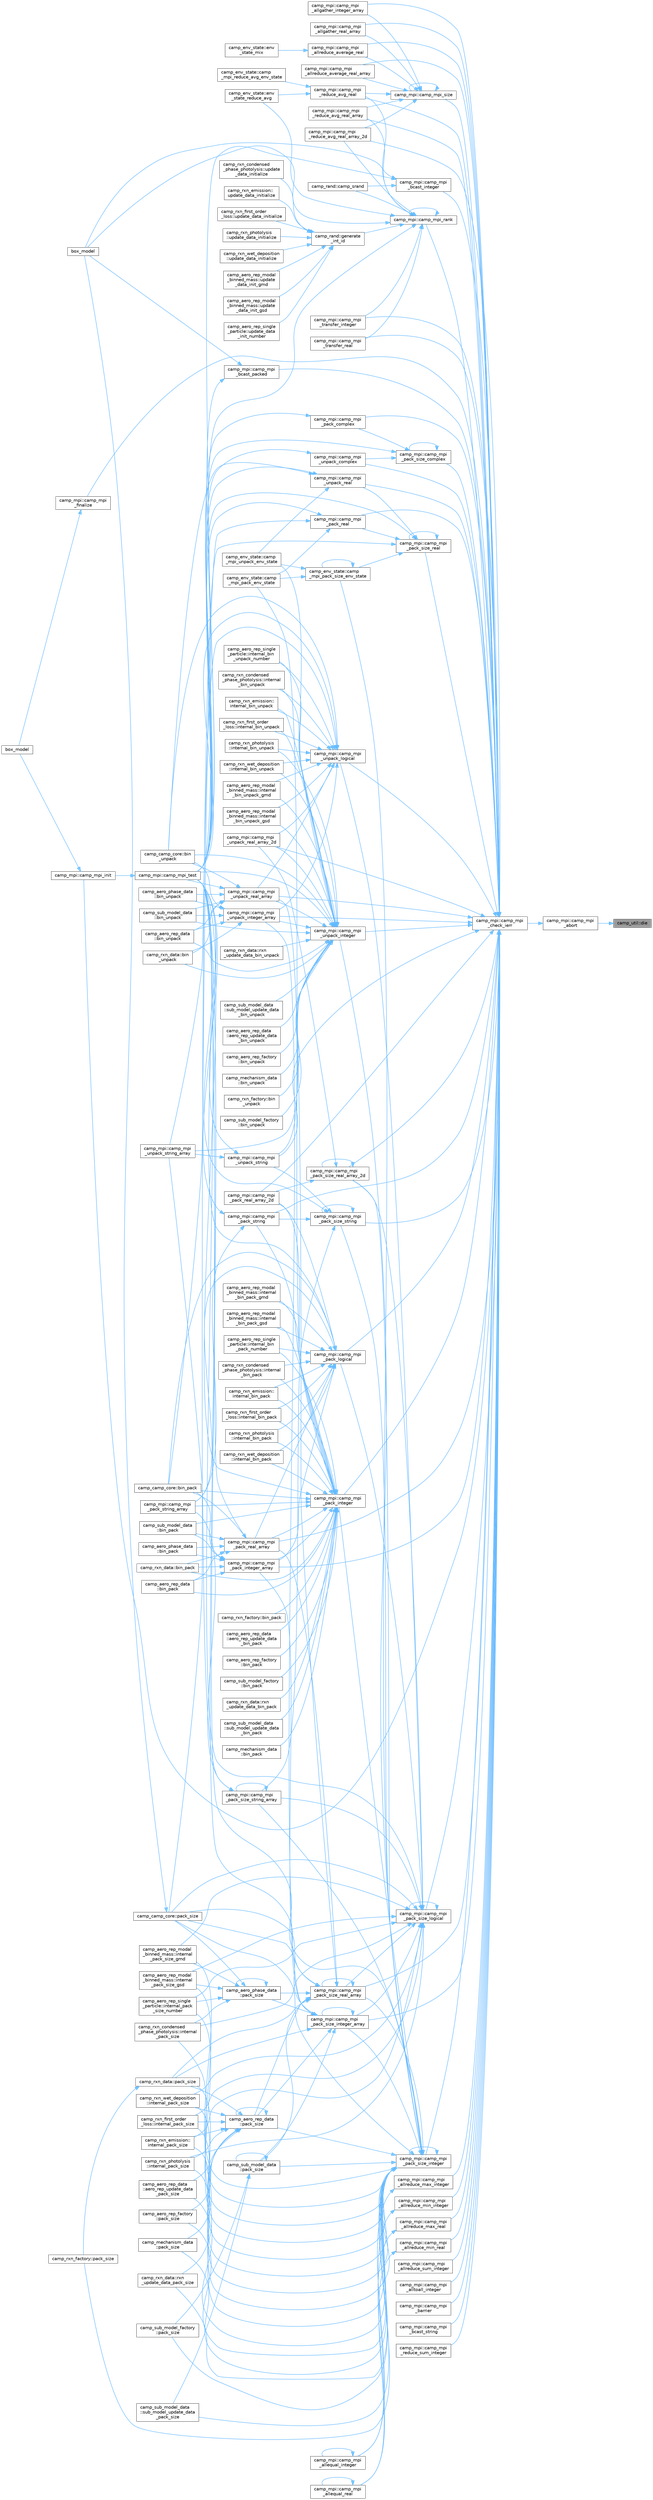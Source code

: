 digraph "camp_util::die"
{
 // LATEX_PDF_SIZE
  bgcolor="transparent";
  edge [fontname=Helvetica,fontsize=10,labelfontname=Helvetica,labelfontsize=10];
  node [fontname=Helvetica,fontsize=10,shape=box,height=0.2,width=0.4];
  rankdir="RL";
  Node1 [label="camp_util::die",height=0.2,width=0.4,color="gray40", fillcolor="grey60", style="filled", fontcolor="black",tooltip="Error immediately."];
  Node1 -> Node2 [dir="back",color="steelblue1",style="solid"];
  Node2 [label="camp_mpi::camp_mpi\l_abort",height=0.2,width=0.4,color="grey40", fillcolor="white", style="filled",URL="$namespacecamp__mpi.html#a7c0deeecbf4c64fe7fcade1797e1aab8",tooltip="Abort the program."];
  Node2 -> Node3 [dir="back",color="steelblue1",style="solid"];
  Node3 [label="camp_mpi::camp_mpi\l_check_ierr",height=0.2,width=0.4,color="grey40", fillcolor="white", style="filled",URL="$namespacecamp__mpi.html#adb95beaf933131229f017a03af8352ad",tooltip="Dies if ierr is not ok."];
  Node3 -> Node4 [dir="back",color="steelblue1",style="solid"];
  Node4 [label="camp_mpi::camp_mpi\l_allgather_integer_array",height=0.2,width=0.4,color="grey40", fillcolor="white", style="filled",URL="$namespacecamp__mpi.html#a6095279d2c51301de4488595f4c6e75c",tooltip="Does an allgather of integer arrays (must be the same size on all processes)."];
  Node3 -> Node5 [dir="back",color="steelblue1",style="solid"];
  Node5 [label="camp_mpi::camp_mpi\l_allgather_real_array",height=0.2,width=0.4,color="grey40", fillcolor="white", style="filled",URL="$namespacecamp__mpi.html#aeae6a117fdd28992d6a8aa8c73adf618",tooltip="Does an allgather of real arrays (must be the same size on all processes)."];
  Node3 -> Node6 [dir="back",color="steelblue1",style="solid"];
  Node6 [label="camp_mpi::camp_mpi\l_allreduce_average_real",height=0.2,width=0.4,color="grey40", fillcolor="white", style="filled",URL="$namespacecamp__mpi.html#ac17a70c1409131f3634aaed71894ea68",tooltip="Computes the average of val across all processes, storing the result in val_avg on all processes."];
  Node6 -> Node7 [dir="back",color="steelblue1",style="solid"];
  Node7 [label="camp_env_state::env\l_state_mix",height=0.2,width=0.4,color="grey40", fillcolor="white", style="filled",URL="$namespacecamp__env__state.html#acd71d6143a8e08e77473bf24f1752af6",tooltip="Average val over all processes."];
  Node3 -> Node8 [dir="back",color="steelblue1",style="solid"];
  Node8 [label="camp_mpi::camp_mpi\l_allreduce_average_real_array",height=0.2,width=0.4,color="grey40", fillcolor="white", style="filled",URL="$namespacecamp__mpi.html#ab2993869e65db724f98a587c4e5c0c12",tooltip="Computes the average of val across all processes, storing the result in val_avg on all processes."];
  Node3 -> Node9 [dir="back",color="steelblue1",style="solid"];
  Node9 [label="camp_mpi::camp_mpi\l_allreduce_max_integer",height=0.2,width=0.4,color="grey40", fillcolor="white", style="filled",URL="$namespacecamp__mpi.html#ab37aad21478f091075eec8c9dfd0ae8b",tooltip="Computes the maximum of val across all processes, storing the result in val_max on all processes."];
  Node9 -> Node10 [dir="back",color="steelblue1",style="solid"];
  Node10 [label="camp_mpi::camp_mpi\l_allequal_integer",height=0.2,width=0.4,color="grey40", fillcolor="white", style="filled",URL="$namespacecamp__mpi.html#a674d1494035941591fecccc3210bb5e3",tooltip="Returns whether all processors have the same value."];
  Node10 -> Node10 [dir="back",color="steelblue1",style="solid"];
  Node3 -> Node11 [dir="back",color="steelblue1",style="solid"];
  Node11 [label="camp_mpi::camp_mpi\l_allreduce_max_real",height=0.2,width=0.4,color="grey40", fillcolor="white", style="filled",URL="$namespacecamp__mpi.html#a93e9a58cb81562d5ef35c94c04432438",tooltip="Computes the maximum of val across all processes, storing the result in val_max on all processes."];
  Node11 -> Node12 [dir="back",color="steelblue1",style="solid"];
  Node12 [label="camp_mpi::camp_mpi\l_allequal_real",height=0.2,width=0.4,color="grey40", fillcolor="white", style="filled",URL="$namespacecamp__mpi.html#aeb7df553b3ec4fefd77e840696225869",tooltip="Returns whether all processors have the same value."];
  Node12 -> Node12 [dir="back",color="steelblue1",style="solid"];
  Node3 -> Node13 [dir="back",color="steelblue1",style="solid"];
  Node13 [label="camp_mpi::camp_mpi\l_allreduce_min_integer",height=0.2,width=0.4,color="grey40", fillcolor="white", style="filled",URL="$namespacecamp__mpi.html#a15b9ff05c0c07284139bcdb991416d1e",tooltip="Computes the minimum of val across all processes, storing the result in val_min on all processes."];
  Node13 -> Node10 [dir="back",color="steelblue1",style="solid"];
  Node3 -> Node14 [dir="back",color="steelblue1",style="solid"];
  Node14 [label="camp_mpi::camp_mpi\l_allreduce_min_real",height=0.2,width=0.4,color="grey40", fillcolor="white", style="filled",URL="$namespacecamp__mpi.html#ad8a12dc8d547d496fc0ba69d9f17397c",tooltip="Computes the minimum of val across all processes, storing the result in val_min on all processes."];
  Node14 -> Node12 [dir="back",color="steelblue1",style="solid"];
  Node3 -> Node15 [dir="back",color="steelblue1",style="solid"];
  Node15 [label="camp_mpi::camp_mpi\l_allreduce_sum_integer",height=0.2,width=0.4,color="grey40", fillcolor="white", style="filled",URL="$namespacecamp__mpi.html#aed224819ec8cf04942cb2c3c882bd74f",tooltip="Computes the sum of val across all processes, storing the result in val_sum on all processes."];
  Node3 -> Node16 [dir="back",color="steelblue1",style="solid"];
  Node16 [label="camp_mpi::camp_mpi\l_alltoall_integer",height=0.2,width=0.4,color="grey40", fillcolor="white", style="filled",URL="$namespacecamp__mpi.html#acb6ff38163ae710802cc75662571fdf9",tooltip="Does an all-to-all transfer of integers."];
  Node3 -> Node17 [dir="back",color="steelblue1",style="solid"];
  Node17 [label="camp_mpi::camp_mpi\l_barrier",height=0.2,width=0.4,color="grey40", fillcolor="white", style="filled",URL="$namespacecamp__mpi.html#ab730669b3a011e43ca0710934efee420",tooltip="Synchronize all processes."];
  Node3 -> Node18 [dir="back",color="steelblue1",style="solid"];
  Node18 [label="camp_mpi::camp_mpi\l_bcast_integer",height=0.2,width=0.4,color="grey40", fillcolor="white", style="filled",URL="$namespacecamp__mpi.html#a7b8bd92bfd70d41355c71943d41a528c",tooltip="Broadcast the given value from process 0 to all other processes."];
  Node18 -> Node19 [dir="back",color="steelblue1",style="solid"];
  Node19 [label="box_model",height=0.2,width=0.4,color="grey40", fillcolor="white", style="filled",URL="$part__4__code_2box__model_8_f90.html#a3f8c0234515cc17b2f3e366868b8646b",tooltip=" "];
  Node18 -> Node20 [dir="back",color="steelblue1",style="solid"];
  Node20 [label="camp_mpi::camp_mpi_test",height=0.2,width=0.4,color="grey40", fillcolor="white", style="filled",URL="$namespacecamp__mpi.html#a3a40947a78223499aaa9b9a2c5e32c89",tooltip="Perform basic sanity checks on send/receive."];
  Node20 -> Node21 [dir="back",color="steelblue1",style="solid"];
  Node21 [label="camp_mpi::camp_mpi_init",height=0.2,width=0.4,color="grey40", fillcolor="white", style="filled",URL="$namespacecamp__mpi.html#a013fae7f812d8d9bd22dc73db714e115",tooltip="Initialize MPI."];
  Node21 -> Node22 [dir="back",color="steelblue1",style="solid"];
  Node22 [label="box_model",height=0.2,width=0.4,color="grey40", fillcolor="white", style="filled",URL="$part__3__code_2box__model_8_f90.html#a3f8c0234515cc17b2f3e366868b8646b",tooltip=" "];
  Node18 -> Node23 [dir="back",color="steelblue1",style="solid"];
  Node23 [label="camp_rand::camp_srand",height=0.2,width=0.4,color="grey40", fillcolor="white", style="filled",URL="$namespacecamp__rand.html#a90d79e868de55c0438ab39ab7c4dcf76",tooltip="Initializes the random number generator to the state defined by the given seed plus offset...."];
  Node3 -> Node24 [dir="back",color="steelblue1",style="solid"];
  Node24 [label="camp_mpi::camp_mpi\l_bcast_packed",height=0.2,width=0.4,color="grey40", fillcolor="white", style="filled",URL="$namespacecamp__mpi.html#a2b70614f7b7ae69f1ea2dc0256e5cc61",tooltip="Broadcast the given value from process 0 to all other processes."];
  Node24 -> Node19 [dir="back",color="steelblue1",style="solid"];
  Node24 -> Node20 [dir="back",color="steelblue1",style="solid"];
  Node3 -> Node25 [dir="back",color="steelblue1",style="solid"];
  Node25 [label="camp_mpi::camp_mpi\l_bcast_string",height=0.2,width=0.4,color="grey40", fillcolor="white", style="filled",URL="$namespacecamp__mpi.html#a60e1ec60f81b1fe9afbe0705113cde8b",tooltip="Broadcast the given value from process 0 to all other processes."];
  Node3 -> Node26 [dir="back",color="steelblue1",style="solid"];
  Node26 [label="camp_mpi::camp_mpi\l_finalize",height=0.2,width=0.4,color="grey40", fillcolor="white", style="filled",URL="$namespacecamp__mpi.html#a6dab941cdb9b6b5681872411eeee2d1b",tooltip="Shut down MPI."];
  Node26 -> Node22 [dir="back",color="steelblue1",style="solid"];
  Node3 -> Node21 [dir="back",color="steelblue1",style="solid"];
  Node3 -> Node27 [dir="back",color="steelblue1",style="solid"];
  Node27 [label="camp_mpi::camp_mpi\l_pack_complex",height=0.2,width=0.4,color="grey40", fillcolor="white", style="filled",URL="$namespacecamp__mpi.html#a52b92fd5900d99661a7c535860ba1048",tooltip="Packs the given value into the buffer, advancing position."];
  Node27 -> Node20 [dir="back",color="steelblue1",style="solid"];
  Node3 -> Node28 [dir="back",color="steelblue1",style="solid"];
  Node28 [label="camp_mpi::camp_mpi\l_pack_integer",height=0.2,width=0.4,color="grey40", fillcolor="white", style="filled",URL="$namespacecamp__mpi.html#ab8a9c9d3285d44ca8d229efc25a436e0",tooltip="Packs the given value into the buffer, advancing position."];
  Node28 -> Node29 [dir="back",color="steelblue1",style="solid"];
  Node29 [label="camp_aero_rep_data\l::aero_rep_update_data\l_bin_pack",height=0.2,width=0.4,color="grey40", fillcolor="white", style="filled",URL="$namespacecamp__aero__rep__data.html#a3a2ff7f20f3d47f255989d9dcb014750",tooltip="Pack the given value to the buffer, advancing position."];
  Node28 -> Node30 [dir="back",color="steelblue1",style="solid"];
  Node30 [label="camp_aero_rep_factory\l::bin_pack",height=0.2,width=0.4,color="grey40", fillcolor="white", style="filled",URL="$namespacecamp__aero__rep__factory.html#ac86219905f216bd3e27e13f9146346a9",tooltip="Pack the given value to the buffer, advancing position."];
  Node28 -> Node31 [dir="back",color="steelblue1",style="solid"];
  Node31 [label="camp_aero_rep_data\l::bin_pack",height=0.2,width=0.4,color="grey40", fillcolor="white", style="filled",URL="$namespacecamp__aero__rep__data.html#aa471287791c2cad0240436fe9235112b",tooltip="Pack the given value to the buffer, advancing position."];
  Node28 -> Node32 [dir="back",color="steelblue1",style="solid"];
  Node32 [label="camp_camp_core::bin_pack",height=0.2,width=0.4,color="grey40", fillcolor="white", style="filled",URL="$namespacecamp__camp__core.html#ae216d8a1432331a0ca2b22fa764e5f8e",tooltip="Pack the given value to the buffer, advancing position."];
  Node28 -> Node33 [dir="back",color="steelblue1",style="solid"];
  Node33 [label="camp_mechanism_data\l::bin_pack",height=0.2,width=0.4,color="grey40", fillcolor="white", style="filled",URL="$namespacecamp__mechanism__data.html#ab7c50086535f67dcf89f70b2134161c2",tooltip="Pack the given value to the buffer, advancing position."];
  Node28 -> Node34 [dir="back",color="steelblue1",style="solid"];
  Node34 [label="camp_rxn_data::bin_pack",height=0.2,width=0.4,color="grey40", fillcolor="white", style="filled",URL="$namespacecamp__rxn__data.html#a4fa66622a18e48d16cad5afaadae03d8",tooltip="Pack the given value to the buffer, advancing position."];
  Node28 -> Node35 [dir="back",color="steelblue1",style="solid"];
  Node35 [label="camp_sub_model_data\l::bin_pack",height=0.2,width=0.4,color="grey40", fillcolor="white", style="filled",URL="$namespacecamp__sub__model__data.html#ad3ae5763737bf7ebe30d20a9afd982ca",tooltip="Pack the given value to the buffer, advancing position."];
  Node28 -> Node36 [dir="back",color="steelblue1",style="solid"];
  Node36 [label="camp_rxn_factory::bin_pack",height=0.2,width=0.4,color="grey40", fillcolor="white", style="filled",URL="$namespacecamp__rxn__factory.html#af36f0101aafa792b21df852065e91c78",tooltip="Pack the given value to the buffer, advancing position."];
  Node28 -> Node37 [dir="back",color="steelblue1",style="solid"];
  Node37 [label="camp_sub_model_factory\l::bin_pack",height=0.2,width=0.4,color="grey40", fillcolor="white", style="filled",URL="$namespacecamp__sub__model__factory.html#ab25c5f5d7e73e6c52a328a762685366c",tooltip="Pack the given value to the buffer, advancing position."];
  Node28 -> Node38 [dir="back",color="steelblue1",style="solid"];
  Node38 [label="camp_env_state::camp\l_mpi_pack_env_state",height=0.2,width=0.4,color="grey40", fillcolor="white", style="filled",URL="$namespacecamp__env__state.html#a151aed99a15531066bb5ef8b25d4b94e",tooltip="Packs the given value into the buffer, advancing position."];
  Node28 -> Node39 [dir="back",color="steelblue1",style="solid"];
  Node39 [label="camp_mpi::camp_mpi\l_pack_integer_array",height=0.2,width=0.4,color="grey40", fillcolor="white", style="filled",URL="$namespacecamp__mpi.html#a03468f17d2c13d6389a29b0223a4d7e6",tooltip="Packs the given value into the buffer, advancing position."];
  Node39 -> Node40 [dir="back",color="steelblue1",style="solid"];
  Node40 [label="camp_aero_phase_data\l::bin_pack",height=0.2,width=0.4,color="grey40", fillcolor="white", style="filled",URL="$namespacecamp__aero__phase__data.html#a78ab23075574ec07c5cd74364fd598fa",tooltip="Pack the given value to the buffer, advancing position."];
  Node39 -> Node31 [dir="back",color="steelblue1",style="solid"];
  Node39 -> Node32 [dir="back",color="steelblue1",style="solid"];
  Node39 -> Node34 [dir="back",color="steelblue1",style="solid"];
  Node39 -> Node35 [dir="back",color="steelblue1",style="solid"];
  Node28 -> Node41 [dir="back",color="steelblue1",style="solid"];
  Node41 [label="camp_mpi::camp_mpi\l_pack_real_array",height=0.2,width=0.4,color="grey40", fillcolor="white", style="filled",URL="$namespacecamp__mpi.html#a1dae044c008ae5c6b304ee24b4e059fe",tooltip="Packs the given value into the buffer, advancing position."];
  Node41 -> Node40 [dir="back",color="steelblue1",style="solid"];
  Node41 -> Node31 [dir="back",color="steelblue1",style="solid"];
  Node41 -> Node32 [dir="back",color="steelblue1",style="solid"];
  Node41 -> Node34 [dir="back",color="steelblue1",style="solid"];
  Node41 -> Node35 [dir="back",color="steelblue1",style="solid"];
  Node41 -> Node20 [dir="back",color="steelblue1",style="solid"];
  Node28 -> Node42 [dir="back",color="steelblue1",style="solid"];
  Node42 [label="camp_mpi::camp_mpi\l_pack_real_array_2d",height=0.2,width=0.4,color="grey40", fillcolor="white", style="filled",URL="$namespacecamp__mpi.html#a34a7b84e681070b6170d10699e8875ac",tooltip="Packs the given value into the buffer, advancing position."];
  Node28 -> Node43 [dir="back",color="steelblue1",style="solid"];
  Node43 [label="camp_mpi::camp_mpi\l_pack_string",height=0.2,width=0.4,color="grey40", fillcolor="white", style="filled",URL="$namespacecamp__mpi.html#aff8d4edb35bc3ce3b4dc0b02bbe65546",tooltip="Packs the given value into the buffer, advancing position."];
  Node43 -> Node44 [dir="back",color="steelblue1",style="solid"];
  Node44 [label="camp_mpi::camp_mpi\l_pack_string_array",height=0.2,width=0.4,color="grey40", fillcolor="white", style="filled",URL="$namespacecamp__mpi.html#a34ebf62e438a0c46fd37cd9ecd374a40",tooltip="Packs the given value into the buffer, advancing position."];
  Node43 -> Node20 [dir="back",color="steelblue1",style="solid"];
  Node28 -> Node44 [dir="back",color="steelblue1",style="solid"];
  Node28 -> Node20 [dir="back",color="steelblue1",style="solid"];
  Node28 -> Node45 [dir="back",color="steelblue1",style="solid"];
  Node45 [label="camp_rxn_condensed\l_phase_photolysis::internal\l_bin_pack",height=0.2,width=0.4,color="grey40", fillcolor="white", style="filled",URL="$namespacecamp__rxn__condensed__phase__photolysis.html#aae53d862b91a9a903e1d67659f704999",tooltip="Pack the given value to the buffer, advancing position."];
  Node28 -> Node46 [dir="back",color="steelblue1",style="solid"];
  Node46 [label="camp_rxn_emission::\linternal_bin_pack",height=0.2,width=0.4,color="grey40", fillcolor="white", style="filled",URL="$namespacecamp__rxn__emission.html#ad82a22ae9ba6a379ee426944f9c833d8",tooltip="Pack the given value to the buffer, advancing position."];
  Node28 -> Node47 [dir="back",color="steelblue1",style="solid"];
  Node47 [label="camp_rxn_first_order\l_loss::internal_bin_pack",height=0.2,width=0.4,color="grey40", fillcolor="white", style="filled",URL="$namespacecamp__rxn__first__order__loss.html#a9e5ac33c132e8ff19ee6fad9989fadc0",tooltip="Pack the given value to the buffer, advancing position."];
  Node28 -> Node48 [dir="back",color="steelblue1",style="solid"];
  Node48 [label="camp_rxn_photolysis\l::internal_bin_pack",height=0.2,width=0.4,color="grey40", fillcolor="white", style="filled",URL="$namespacecamp__rxn__photolysis.html#a0606f3ac16bb74eeebf1c1a6daf58d08",tooltip="Pack the given value to the buffer, advancing position."];
  Node28 -> Node49 [dir="back",color="steelblue1",style="solid"];
  Node49 [label="camp_rxn_wet_deposition\l::internal_bin_pack",height=0.2,width=0.4,color="grey40", fillcolor="white", style="filled",URL="$namespacecamp__rxn__wet__deposition.html#ae5253b3006230d6a7af9e739ef53ed07",tooltip="Pack the given value to the buffer, advancing position."];
  Node28 -> Node50 [dir="back",color="steelblue1",style="solid"];
  Node50 [label="camp_aero_rep_modal\l_binned_mass::internal\l_bin_pack_gmd",height=0.2,width=0.4,color="grey40", fillcolor="white", style="filled",URL="$namespacecamp__aero__rep__modal__binned__mass.html#a1a68e2442ad2692e171203505d437540",tooltip="Pack the given value to the buffer, advancing position."];
  Node28 -> Node51 [dir="back",color="steelblue1",style="solid"];
  Node51 [label="camp_aero_rep_modal\l_binned_mass::internal\l_bin_pack_gsd",height=0.2,width=0.4,color="grey40", fillcolor="white", style="filled",URL="$namespacecamp__aero__rep__modal__binned__mass.html#a796c774fe9ed06d4f9faa39564709d2c",tooltip="Pack the given value to the buffer, advancing position."];
  Node28 -> Node52 [dir="back",color="steelblue1",style="solid"];
  Node52 [label="camp_aero_rep_single\l_particle::internal_bin\l_pack_number",height=0.2,width=0.4,color="grey40", fillcolor="white", style="filled",URL="$namespacecamp__aero__rep__single__particle.html#a60e0785526528d4fcb3646a9855d5393",tooltip="Pack the given value to the buffer, advancing position."];
  Node28 -> Node53 [dir="back",color="steelblue1",style="solid"];
  Node53 [label="camp_rxn_data::rxn\l_update_data_bin_pack",height=0.2,width=0.4,color="grey40", fillcolor="white", style="filled",URL="$namespacecamp__rxn__data.html#a648bdedc76d56881987517445567d7dd",tooltip="Pack the given value to the buffer, advancing position."];
  Node28 -> Node54 [dir="back",color="steelblue1",style="solid"];
  Node54 [label="camp_sub_model_data\l::sub_model_update_data\l_bin_pack",height=0.2,width=0.4,color="grey40", fillcolor="white", style="filled",URL="$namespacecamp__sub__model__data.html#a8061031b7e87fa51b122a316784e044d",tooltip="Pack the given value to the buffer, advancing position."];
  Node3 -> Node39 [dir="back",color="steelblue1",style="solid"];
  Node3 -> Node55 [dir="back",color="steelblue1",style="solid"];
  Node55 [label="camp_mpi::camp_mpi\l_pack_logical",height=0.2,width=0.4,color="grey40", fillcolor="white", style="filled",URL="$namespacecamp__mpi.html#a478c2ca36da605f816ccb99988201acc",tooltip="Packs the given value into the buffer, advancing position."];
  Node55 -> Node32 [dir="back",color="steelblue1",style="solid"];
  Node55 -> Node39 [dir="back",color="steelblue1",style="solid"];
  Node55 -> Node41 [dir="back",color="steelblue1",style="solid"];
  Node55 -> Node42 [dir="back",color="steelblue1",style="solid"];
  Node55 -> Node44 [dir="back",color="steelblue1",style="solid"];
  Node55 -> Node20 [dir="back",color="steelblue1",style="solid"];
  Node55 -> Node45 [dir="back",color="steelblue1",style="solid"];
  Node55 -> Node46 [dir="back",color="steelblue1",style="solid"];
  Node55 -> Node47 [dir="back",color="steelblue1",style="solid"];
  Node55 -> Node48 [dir="back",color="steelblue1",style="solid"];
  Node55 -> Node49 [dir="back",color="steelblue1",style="solid"];
  Node55 -> Node50 [dir="back",color="steelblue1",style="solid"];
  Node55 -> Node51 [dir="back",color="steelblue1",style="solid"];
  Node55 -> Node52 [dir="back",color="steelblue1",style="solid"];
  Node3 -> Node56 [dir="back",color="steelblue1",style="solid"];
  Node56 [label="camp_mpi::camp_mpi\l_pack_real",height=0.2,width=0.4,color="grey40", fillcolor="white", style="filled",URL="$namespacecamp__mpi.html#a0bd441b56242352455d607a27f863a90",tooltip="Packs the given value into the buffer, advancing position."];
  Node56 -> Node32 [dir="back",color="steelblue1",style="solid"];
  Node56 -> Node38 [dir="back",color="steelblue1",style="solid"];
  Node56 -> Node20 [dir="back",color="steelblue1",style="solid"];
  Node3 -> Node41 [dir="back",color="steelblue1",style="solid"];
  Node3 -> Node42 [dir="back",color="steelblue1",style="solid"];
  Node3 -> Node57 [dir="back",color="steelblue1",style="solid"];
  Node57 [label="camp_mpi::camp_mpi\l_pack_size_complex",height=0.2,width=0.4,color="grey40", fillcolor="white", style="filled",URL="$namespacecamp__mpi.html#aaed50882c2a168a9f12a9c1eb345cae3",tooltip="Determines the number of bytes required to pack the given value."];
  Node57 -> Node27 [dir="back",color="steelblue1",style="solid"];
  Node57 -> Node57 [dir="back",color="steelblue1",style="solid"];
  Node57 -> Node20 [dir="back",color="steelblue1",style="solid"];
  Node57 -> Node58 [dir="back",color="steelblue1",style="solid"];
  Node58 [label="camp_mpi::camp_mpi\l_unpack_complex",height=0.2,width=0.4,color="grey40", fillcolor="white", style="filled",URL="$namespacecamp__mpi.html#a1ef2f2ae9f33c8c8a0dc78a282a6279e",tooltip="Unpacks the given value from the buffer, advancing position."];
  Node58 -> Node20 [dir="back",color="steelblue1",style="solid"];
  Node3 -> Node59 [dir="back",color="steelblue1",style="solid"];
  Node59 [label="camp_mpi::camp_mpi\l_pack_size_integer",height=0.2,width=0.4,color="grey40", fillcolor="white", style="filled",URL="$namespacecamp__mpi.html#abfca35b6c1f158dcb853326861d7e558",tooltip="Determines the number of bytes required to pack the given value."];
  Node59 -> Node60 [dir="back",color="steelblue1",style="solid"];
  Node60 [label="camp_aero_rep_data\l::aero_rep_update_data\l_pack_size",height=0.2,width=0.4,color="grey40", fillcolor="white", style="filled",URL="$namespacecamp__aero__rep__data.html#a2cbe750986350959de8042b064fa4678",tooltip="Determine the size of a binary required to pack the reaction data."];
  Node59 -> Node28 [dir="back",color="steelblue1",style="solid"];
  Node59 -> Node61 [dir="back",color="steelblue1",style="solid"];
  Node61 [label="camp_env_state::camp\l_mpi_pack_size_env_state",height=0.2,width=0.4,color="grey40", fillcolor="white", style="filled",URL="$namespacecamp__env__state.html#a5da3d709cc454440a04dba470052ef77",tooltip="Determines the number of bytes required to pack the given value."];
  Node61 -> Node38 [dir="back",color="steelblue1",style="solid"];
  Node61 -> Node61 [dir="back",color="steelblue1",style="solid"];
  Node61 -> Node62 [dir="back",color="steelblue1",style="solid"];
  Node62 [label="camp_env_state::camp\l_mpi_unpack_env_state",height=0.2,width=0.4,color="grey40", fillcolor="white", style="filled",URL="$namespacecamp__env__state.html#a80c14bca3257629238c18686269a4084",tooltip="Unpacks the given value from the buffer, advancing position."];
  Node59 -> Node59 [dir="back",color="steelblue1",style="solid"];
  Node59 -> Node63 [dir="back",color="steelblue1",style="solid"];
  Node63 [label="camp_mpi::camp_mpi\l_pack_size_integer_array",height=0.2,width=0.4,color="grey40", fillcolor="white", style="filled",URL="$namespacecamp__mpi.html#a8ad192802e37c5dcaa41d053909318ab",tooltip="Determines the number of bytes required to pack the given value."];
  Node63 -> Node39 [dir="back",color="steelblue1",style="solid"];
  Node63 -> Node63 [dir="back",color="steelblue1",style="solid"];
  Node63 -> Node64 [dir="back",color="steelblue1",style="solid"];
  Node64 [label="camp_mpi::camp_mpi\l_unpack_integer_array",height=0.2,width=0.4,color="grey40", fillcolor="white", style="filled",URL="$namespacecamp__mpi.html#a3b9e1ec6bb02bc828b8a1790a8299349",tooltip="Unpacks the given value from the buffer, advancing position."];
  Node64 -> Node65 [dir="back",color="steelblue1",style="solid"];
  Node65 [label="camp_aero_phase_data\l::bin_unpack",height=0.2,width=0.4,color="grey40", fillcolor="white", style="filled",URL="$namespacecamp__aero__phase__data.html#a23c96791127ac6fd34c98a5ab639fdb6",tooltip="Unpack the given value from the buffer, advancing position."];
  Node64 -> Node66 [dir="back",color="steelblue1",style="solid"];
  Node66 [label="camp_aero_rep_data\l::bin_unpack",height=0.2,width=0.4,color="grey40", fillcolor="white", style="filled",URL="$namespacecamp__aero__rep__data.html#a91546a38b603abfb401ca201801661d2",tooltip="Unpack the given value from the buffer, advancing position."];
  Node64 -> Node67 [dir="back",color="steelblue1",style="solid"];
  Node67 [label="camp_camp_core::bin\l_unpack",height=0.2,width=0.4,color="grey40", fillcolor="white", style="filled",URL="$namespacecamp__camp__core.html#a672a6ddc1f764207c4b6aa80b72ea203",tooltip="Unpack the given value from the buffer, advancing position."];
  Node64 -> Node68 [dir="back",color="steelblue1",style="solid"];
  Node68 [label="camp_rxn_data::bin\l_unpack",height=0.2,width=0.4,color="grey40", fillcolor="white", style="filled",URL="$namespacecamp__rxn__data.html#a75df99889ced5d095558bac4cb588042",tooltip="Unpack the given value from the buffer, advancing position."];
  Node64 -> Node69 [dir="back",color="steelblue1",style="solid"];
  Node69 [label="camp_sub_model_data\l::bin_unpack",height=0.2,width=0.4,color="grey40", fillcolor="white", style="filled",URL="$namespacecamp__sub__model__data.html#ae7192796fefdd97445c70b628da1733b",tooltip="Unpack the given value from the buffer, advancing position."];
  Node63 -> Node70 [dir="back",color="steelblue1",style="solid"];
  Node70 [label="camp_aero_phase_data\l::pack_size",height=0.2,width=0.4,color="grey40", fillcolor="white", style="filled",URL="$namespacecamp__aero__phase__data.html#a8f3f446ed030f9ec8af894715c950807",tooltip="Determine the size of a binary required to pack the aerosol representation data."];
  Node70 -> Node71 [dir="back",color="steelblue1",style="solid"];
  Node71 [label="camp_rxn_condensed\l_phase_photolysis::internal\l_pack_size",height=0.2,width=0.4,color="grey40", fillcolor="white", style="filled",URL="$namespacecamp__rxn__condensed__phase__photolysis.html#a60e574eee0bc40e96cddb2c8e0c8138e",tooltip="Determine the size of a binary required to pack the reaction data."];
  Node70 -> Node72 [dir="back",color="steelblue1",style="solid"];
  Node72 [label="camp_aero_rep_modal\l_binned_mass::internal\l_pack_size_gmd",height=0.2,width=0.4,color="grey40", fillcolor="white", style="filled",URL="$namespacecamp__aero__rep__modal__binned__mass.html#a9920f00c282b728d22fdb6a31d513220",tooltip="Determine the size of a binary required to pack the reaction data."];
  Node70 -> Node73 [dir="back",color="steelblue1",style="solid"];
  Node73 [label="camp_aero_rep_modal\l_binned_mass::internal\l_pack_size_gsd",height=0.2,width=0.4,color="grey40", fillcolor="white", style="filled",URL="$namespacecamp__aero__rep__modal__binned__mass.html#ab973efc29931da1013cbaf9d91502413",tooltip="Determine the size of a binary required to pack the reaction data."];
  Node70 -> Node74 [dir="back",color="steelblue1",style="solid"];
  Node74 [label="camp_aero_rep_single\l_particle::internal_pack\l_size_number",height=0.2,width=0.4,color="grey40", fillcolor="white", style="filled",URL="$namespacecamp__aero__rep__single__particle.html#a0544cb13e3473655abef7c470fb1c1fc",tooltip="Determine the size of a binary required to pack the reaction data."];
  Node70 -> Node70 [dir="back",color="steelblue1",style="solid"];
  Node70 -> Node75 [dir="back",color="steelblue1",style="solid"];
  Node75 [label="camp_camp_core::pack_size",height=0.2,width=0.4,color="grey40", fillcolor="white", style="filled",URL="$namespacecamp__camp__core.html#acbb7425e5bdb0e8af60c1d7b1d372fd2",tooltip="Determine the size of a binary required to pack the mechanism."];
  Node75 -> Node19 [dir="back",color="steelblue1",style="solid"];
  Node63 -> Node76 [dir="back",color="steelblue1",style="solid"];
  Node76 [label="camp_aero_rep_data\l::pack_size",height=0.2,width=0.4,color="grey40", fillcolor="white", style="filled",URL="$namespacecamp__aero__rep__data.html#a4a1d35f1a4f0f3a24aae257c90eb7d7b",tooltip="Determine the size of a binary required to pack the aerosol representation data."];
  Node76 -> Node60 [dir="back",color="steelblue1",style="solid"];
  Node76 -> Node77 [dir="back",color="steelblue1",style="solid"];
  Node77 [label="camp_rxn_emission::\linternal_pack_size",height=0.2,width=0.4,color="grey40", fillcolor="white", style="filled",URL="$namespacecamp__rxn__emission.html#a39eb8f193083fa40ef8d84643aa04ac2",tooltip="Determine the size of a binary required to pack the reaction data."];
  Node76 -> Node78 [dir="back",color="steelblue1",style="solid"];
  Node78 [label="camp_rxn_first_order\l_loss::internal_pack_size",height=0.2,width=0.4,color="grey40", fillcolor="white", style="filled",URL="$namespacecamp__rxn__first__order__loss.html#a89cafcfa5470cf801f0b142f3c5a3965",tooltip="Determine the size of a binary required to pack the reaction data."];
  Node76 -> Node79 [dir="back",color="steelblue1",style="solid"];
  Node79 [label="camp_rxn_photolysis\l::internal_pack_size",height=0.2,width=0.4,color="grey40", fillcolor="white", style="filled",URL="$namespacecamp__rxn__photolysis.html#a2cabb5f83401fb4ee6a7da9d8db3b52a",tooltip="Determine the size of a binary required to pack the reaction data."];
  Node76 -> Node80 [dir="back",color="steelblue1",style="solid"];
  Node80 [label="camp_rxn_wet_deposition\l::internal_pack_size",height=0.2,width=0.4,color="grey40", fillcolor="white", style="filled",URL="$namespacecamp__rxn__wet__deposition.html#ad301ae9ff9a860e7b2a24e4593875180",tooltip="Determine the size of a binary required to pack the reaction data."];
  Node76 -> Node81 [dir="back",color="steelblue1",style="solid"];
  Node81 [label="camp_aero_rep_factory\l::pack_size",height=0.2,width=0.4,color="grey40", fillcolor="white", style="filled",URL="$namespacecamp__aero__rep__factory.html#a253696180679d443a17dc5d00973d2b1",tooltip="Determine the size of a binary required to pack an aerosol representation."];
  Node76 -> Node76 [dir="back",color="steelblue1",style="solid"];
  Node76 -> Node82 [dir="back",color="steelblue1",style="solid"];
  Node82 [label="camp_mechanism_data\l::pack_size",height=0.2,width=0.4,color="grey40", fillcolor="white", style="filled",URL="$namespacecamp__mechanism__data.html#a07d730e121af5fd3035f6ccddb855b72",tooltip="Determine the size of a binary required to pack the mechanism."];
  Node76 -> Node83 [dir="back",color="steelblue1",style="solid"];
  Node83 [label="camp_rxn_data::pack_size",height=0.2,width=0.4,color="grey40", fillcolor="white", style="filled",URL="$namespacecamp__rxn__data.html#a03c2677e2905ea3b28ba1c1b77d79f90",tooltip="Determine the size of a binary required to pack the reaction data."];
  Node83 -> Node84 [dir="back",color="steelblue1",style="solid"];
  Node84 [label="camp_rxn_factory::pack_size",height=0.2,width=0.4,color="grey40", fillcolor="white", style="filled",URL="$namespacecamp__rxn__factory.html#a6222bd3f74c00727487b7e9f01602682",tooltip="Determine the size of a binary required to pack a reaction."];
  Node76 -> Node85 [dir="back",color="steelblue1",style="solid"];
  Node85 [label="camp_rxn_data::rxn\l_update_data_pack_size",height=0.2,width=0.4,color="grey40", fillcolor="white", style="filled",URL="$namespacecamp__rxn__data.html#ae08ddb27fa7f7d4a0910a990719f70f7",tooltip="Determine the size of a binary required to pack the reaction data."];
  Node63 -> Node75 [dir="back",color="steelblue1",style="solid"];
  Node63 -> Node83 [dir="back",color="steelblue1",style="solid"];
  Node63 -> Node86 [dir="back",color="steelblue1",style="solid"];
  Node86 [label="camp_sub_model_data\l::pack_size",height=0.2,width=0.4,color="grey40", fillcolor="white", style="filled",URL="$namespacecamp__sub__model__data.html#a428e7081801d630bdf8d9f544842a2a3",tooltip="Determine the size of a binary required to pack the reaction data."];
  Node86 -> Node86 [dir="back",color="steelblue1",style="solid"];
  Node86 -> Node87 [dir="back",color="steelblue1",style="solid"];
  Node87 [label="camp_sub_model_factory\l::pack_size",height=0.2,width=0.4,color="grey40", fillcolor="white", style="filled",URL="$namespacecamp__sub__model__factory.html#af73bdd51e97a9f4f82a68c658196ec0d",tooltip="Determine the size of a binary required to pack a sub-model."];
  Node86 -> Node88 [dir="back",color="steelblue1",style="solid"];
  Node88 [label="camp_sub_model_data\l::sub_model_update_data\l_pack_size",height=0.2,width=0.4,color="grey40", fillcolor="white", style="filled",URL="$namespacecamp__sub__model__data.html#a220d5f85a6afee00ee82db72f03e48a3",tooltip="Determine the size of a binary required to pack the reaction data."];
  Node59 -> Node89 [dir="back",color="steelblue1",style="solid"];
  Node89 [label="camp_mpi::camp_mpi\l_pack_size_real_array",height=0.2,width=0.4,color="grey40", fillcolor="white", style="filled",URL="$namespacecamp__mpi.html#a7d5bd45d25af1d118c3f36eb507aca3f",tooltip="Determines the number of bytes required to pack the given value."];
  Node89 -> Node41 [dir="back",color="steelblue1",style="solid"];
  Node89 -> Node89 [dir="back",color="steelblue1",style="solid"];
  Node89 -> Node20 [dir="back",color="steelblue1",style="solid"];
  Node89 -> Node90 [dir="back",color="steelblue1",style="solid"];
  Node90 [label="camp_mpi::camp_mpi\l_unpack_real_array",height=0.2,width=0.4,color="grey40", fillcolor="white", style="filled",URL="$namespacecamp__mpi.html#aeca685c68939372a57f9c9dae80b8936",tooltip="Unpacks the given value from the buffer, advancing position."];
  Node90 -> Node65 [dir="back",color="steelblue1",style="solid"];
  Node90 -> Node66 [dir="back",color="steelblue1",style="solid"];
  Node90 -> Node67 [dir="back",color="steelblue1",style="solid"];
  Node90 -> Node68 [dir="back",color="steelblue1",style="solid"];
  Node90 -> Node69 [dir="back",color="steelblue1",style="solid"];
  Node90 -> Node20 [dir="back",color="steelblue1",style="solid"];
  Node89 -> Node70 [dir="back",color="steelblue1",style="solid"];
  Node89 -> Node76 [dir="back",color="steelblue1",style="solid"];
  Node89 -> Node75 [dir="back",color="steelblue1",style="solid"];
  Node89 -> Node83 [dir="back",color="steelblue1",style="solid"];
  Node89 -> Node86 [dir="back",color="steelblue1",style="solid"];
  Node59 -> Node91 [dir="back",color="steelblue1",style="solid"];
  Node91 [label="camp_mpi::camp_mpi\l_pack_size_real_array_2d",height=0.2,width=0.4,color="grey40", fillcolor="white", style="filled",URL="$namespacecamp__mpi.html#afa57a306f017435bd4f4026bd4b36b6f",tooltip="Determines the number of bytes required to pack the given value."];
  Node91 -> Node42 [dir="back",color="steelblue1",style="solid"];
  Node91 -> Node91 [dir="back",color="steelblue1",style="solid"];
  Node91 -> Node92 [dir="back",color="steelblue1",style="solid"];
  Node92 [label="camp_mpi::camp_mpi\l_unpack_real_array_2d",height=0.2,width=0.4,color="grey40", fillcolor="white", style="filled",URL="$namespacecamp__mpi.html#a342bca6c68c2c9b8c59002e6e8c78475",tooltip="Unpacks the given value from the buffer, advancing position."];
  Node59 -> Node93 [dir="back",color="steelblue1",style="solid"];
  Node93 [label="camp_mpi::camp_mpi\l_pack_size_string",height=0.2,width=0.4,color="grey40", fillcolor="white", style="filled",URL="$namespacecamp__mpi.html#afcf498c3b6b28650f14b714e2a69adc3",tooltip="Determines the number of bytes required to pack the given value."];
  Node93 -> Node93 [dir="back",color="steelblue1",style="solid"];
  Node93 -> Node94 [dir="back",color="steelblue1",style="solid"];
  Node94 [label="camp_mpi::camp_mpi\l_pack_size_string_array",height=0.2,width=0.4,color="grey40", fillcolor="white", style="filled",URL="$namespacecamp__mpi.html#abed687a3059915c41dc4fe41574f016e",tooltip="Determines the number of bytes required to pack the given value."];
  Node94 -> Node94 [dir="back",color="steelblue1",style="solid"];
  Node94 -> Node44 [dir="back",color="steelblue1",style="solid"];
  Node94 -> Node95 [dir="back",color="steelblue1",style="solid"];
  Node95 [label="camp_mpi::camp_mpi\l_unpack_string_array",height=0.2,width=0.4,color="grey40", fillcolor="white", style="filled",URL="$namespacecamp__mpi.html#aabe38fe6e30b6e0c150c6c3ff1491b7d",tooltip="Unpacks the given value from the buffer, advancing position."];
  Node93 -> Node43 [dir="back",color="steelblue1",style="solid"];
  Node93 -> Node20 [dir="back",color="steelblue1",style="solid"];
  Node93 -> Node96 [dir="back",color="steelblue1",style="solid"];
  Node96 [label="camp_mpi::camp_mpi\l_unpack_string",height=0.2,width=0.4,color="grey40", fillcolor="white", style="filled",URL="$namespacecamp__mpi.html#ac8e3e6898ad6d5826792476730fcc253",tooltip="Unpacks the given value from the buffer, advancing position."];
  Node96 -> Node20 [dir="back",color="steelblue1",style="solid"];
  Node96 -> Node95 [dir="back",color="steelblue1",style="solid"];
  Node59 -> Node94 [dir="back",color="steelblue1",style="solid"];
  Node59 -> Node20 [dir="back",color="steelblue1",style="solid"];
  Node59 -> Node97 [dir="back",color="steelblue1",style="solid"];
  Node97 [label="camp_mpi::camp_mpi\l_unpack_integer",height=0.2,width=0.4,color="grey40", fillcolor="white", style="filled",URL="$namespacecamp__mpi.html#a5da126550d7cb5d3127b31f09464670f",tooltip="Unpacks the given value from the buffer, advancing position."];
  Node97 -> Node98 [dir="back",color="steelblue1",style="solid"];
  Node98 [label="camp_aero_rep_data\l::aero_rep_update_data\l_bin_unpack",height=0.2,width=0.4,color="grey40", fillcolor="white", style="filled",URL="$namespacecamp__aero__rep__data.html#a83f0cadcfa78a2d9519293f87ce31eac",tooltip="Unpack the given value from the buffer, advancing position."];
  Node97 -> Node66 [dir="back",color="steelblue1",style="solid"];
  Node97 -> Node99 [dir="back",color="steelblue1",style="solid"];
  Node99 [label="camp_aero_rep_factory\l::bin_unpack",height=0.2,width=0.4,color="grey40", fillcolor="white", style="filled",URL="$namespacecamp__aero__rep__factory.html#a13df10c87120a3cd50610e104b4d3939",tooltip="Unpack the given value to the buffer, advancing position."];
  Node97 -> Node67 [dir="back",color="steelblue1",style="solid"];
  Node97 -> Node100 [dir="back",color="steelblue1",style="solid"];
  Node100 [label="camp_mechanism_data\l::bin_unpack",height=0.2,width=0.4,color="grey40", fillcolor="white", style="filled",URL="$namespacecamp__mechanism__data.html#adf572ed08a396f4ef9389a64721fa9b2",tooltip="Unpack the given value to the buffer, advancing position."];
  Node97 -> Node68 [dir="back",color="steelblue1",style="solid"];
  Node97 -> Node101 [dir="back",color="steelblue1",style="solid"];
  Node101 [label="camp_rxn_factory::bin\l_unpack",height=0.2,width=0.4,color="grey40", fillcolor="white", style="filled",URL="$namespacecamp__rxn__factory.html#aca756fabc73131844494b81fe160052d",tooltip="Unpack the given value to the buffer, advancing position."];
  Node97 -> Node69 [dir="back",color="steelblue1",style="solid"];
  Node97 -> Node102 [dir="back",color="steelblue1",style="solid"];
  Node102 [label="camp_sub_model_factory\l::bin_unpack",height=0.2,width=0.4,color="grey40", fillcolor="white", style="filled",URL="$namespacecamp__sub__model__factory.html#af5a07fe8d1151801816196830f46691d",tooltip="Unpack the given value to the buffer, advancing position."];
  Node97 -> Node20 [dir="back",color="steelblue1",style="solid"];
  Node97 -> Node62 [dir="back",color="steelblue1",style="solid"];
  Node97 -> Node64 [dir="back",color="steelblue1",style="solid"];
  Node97 -> Node90 [dir="back",color="steelblue1",style="solid"];
  Node97 -> Node92 [dir="back",color="steelblue1",style="solid"];
  Node97 -> Node96 [dir="back",color="steelblue1",style="solid"];
  Node97 -> Node95 [dir="back",color="steelblue1",style="solid"];
  Node97 -> Node103 [dir="back",color="steelblue1",style="solid"];
  Node103 [label="camp_rxn_condensed\l_phase_photolysis::internal\l_bin_unpack",height=0.2,width=0.4,color="grey40", fillcolor="white", style="filled",URL="$namespacecamp__rxn__condensed__phase__photolysis.html#aa5e3c77ac0528b0109a890a25d56b2a9",tooltip="Unpack the given value from the buffer, advancing position."];
  Node97 -> Node104 [dir="back",color="steelblue1",style="solid"];
  Node104 [label="camp_rxn_emission::\linternal_bin_unpack",height=0.2,width=0.4,color="grey40", fillcolor="white", style="filled",URL="$namespacecamp__rxn__emission.html#abd42fbac768937f899625ab96d36251b",tooltip="Unpack the given value from the buffer, advancing position."];
  Node97 -> Node105 [dir="back",color="steelblue1",style="solid"];
  Node105 [label="camp_rxn_first_order\l_loss::internal_bin_unpack",height=0.2,width=0.4,color="grey40", fillcolor="white", style="filled",URL="$namespacecamp__rxn__first__order__loss.html#a87049d4fccdb02be4139a7fc7deaeaf0",tooltip="Unpack the given value from the buffer, advancing position."];
  Node97 -> Node106 [dir="back",color="steelblue1",style="solid"];
  Node106 [label="camp_rxn_photolysis\l::internal_bin_unpack",height=0.2,width=0.4,color="grey40", fillcolor="white", style="filled",URL="$namespacecamp__rxn__photolysis.html#a008a6a512a2c551ff45fcf32e2ab5b81",tooltip="Unpack the given value from the buffer, advancing position."];
  Node97 -> Node107 [dir="back",color="steelblue1",style="solid"];
  Node107 [label="camp_rxn_wet_deposition\l::internal_bin_unpack",height=0.2,width=0.4,color="grey40", fillcolor="white", style="filled",URL="$namespacecamp__rxn__wet__deposition.html#a8546acbbd18eec9d25239e3268ce79d3",tooltip="Unpack the given value from the buffer, advancing position."];
  Node97 -> Node108 [dir="back",color="steelblue1",style="solid"];
  Node108 [label="camp_aero_rep_modal\l_binned_mass::internal\l_bin_unpack_gmd",height=0.2,width=0.4,color="grey40", fillcolor="white", style="filled",URL="$namespacecamp__aero__rep__modal__binned__mass.html#a724950fc8389ffa38a4a1497b5886420",tooltip="Unpack the given value from the buffer, advancing position."];
  Node97 -> Node109 [dir="back",color="steelblue1",style="solid"];
  Node109 [label="camp_aero_rep_modal\l_binned_mass::internal\l_bin_unpack_gsd",height=0.2,width=0.4,color="grey40", fillcolor="white", style="filled",URL="$namespacecamp__aero__rep__modal__binned__mass.html#a0d63c15aa46fd5fbbd43b59e5940cf40",tooltip="Unpack the given value from the buffer, advancing position."];
  Node97 -> Node110 [dir="back",color="steelblue1",style="solid"];
  Node110 [label="camp_aero_rep_single\l_particle::internal_bin\l_unpack_number",height=0.2,width=0.4,color="grey40", fillcolor="white", style="filled",URL="$namespacecamp__aero__rep__single__particle.html#a3fb691978e783fdfad253b8e745443be",tooltip="Unpack the given value from the buffer, advancing position."];
  Node97 -> Node111 [dir="back",color="steelblue1",style="solid"];
  Node111 [label="camp_rxn_data::rxn\l_update_data_bin_unpack",height=0.2,width=0.4,color="grey40", fillcolor="white", style="filled",URL="$namespacecamp__rxn__data.html#a9102b38240e782124115e8fff08d406f",tooltip="Unpack the given value from the buffer, advancing position."];
  Node97 -> Node112 [dir="back",color="steelblue1",style="solid"];
  Node112 [label="camp_sub_model_data\l::sub_model_update_data\l_bin_unpack",height=0.2,width=0.4,color="grey40", fillcolor="white", style="filled",URL="$namespacecamp__sub__model__data.html#a952ac7bee94e0a442cd9e0a711463930",tooltip="Unpack the given value from the buffer, advancing position."];
  Node59 -> Node71 [dir="back",color="steelblue1",style="solid"];
  Node59 -> Node77 [dir="back",color="steelblue1",style="solid"];
  Node59 -> Node78 [dir="back",color="steelblue1",style="solid"];
  Node59 -> Node79 [dir="back",color="steelblue1",style="solid"];
  Node59 -> Node80 [dir="back",color="steelblue1",style="solid"];
  Node59 -> Node72 [dir="back",color="steelblue1",style="solid"];
  Node59 -> Node73 [dir="back",color="steelblue1",style="solid"];
  Node59 -> Node74 [dir="back",color="steelblue1",style="solid"];
  Node59 -> Node81 [dir="back",color="steelblue1",style="solid"];
  Node59 -> Node76 [dir="back",color="steelblue1",style="solid"];
  Node59 -> Node75 [dir="back",color="steelblue1",style="solid"];
  Node59 -> Node82 [dir="back",color="steelblue1",style="solid"];
  Node59 -> Node83 [dir="back",color="steelblue1",style="solid"];
  Node59 -> Node86 [dir="back",color="steelblue1",style="solid"];
  Node59 -> Node84 [dir="back",color="steelblue1",style="solid"];
  Node59 -> Node87 [dir="back",color="steelblue1",style="solid"];
  Node59 -> Node85 [dir="back",color="steelblue1",style="solid"];
  Node59 -> Node88 [dir="back",color="steelblue1",style="solid"];
  Node3 -> Node63 [dir="back",color="steelblue1",style="solid"];
  Node3 -> Node113 [dir="back",color="steelblue1",style="solid"];
  Node113 [label="camp_mpi::camp_mpi\l_pack_size_logical",height=0.2,width=0.4,color="grey40", fillcolor="white", style="filled",URL="$namespacecamp__mpi.html#a91e386d6f20f660ab0762c32bb55e3a7",tooltip="Determines the number of bytes required to pack the given value."];
  Node113 -> Node55 [dir="back",color="steelblue1",style="solid"];
  Node113 -> Node63 [dir="back",color="steelblue1",style="solid"];
  Node113 -> Node113 [dir="back",color="steelblue1",style="solid"];
  Node113 -> Node89 [dir="back",color="steelblue1",style="solid"];
  Node113 -> Node91 [dir="back",color="steelblue1",style="solid"];
  Node113 -> Node94 [dir="back",color="steelblue1",style="solid"];
  Node113 -> Node20 [dir="back",color="steelblue1",style="solid"];
  Node113 -> Node114 [dir="back",color="steelblue1",style="solid"];
  Node114 [label="camp_mpi::camp_mpi\l_unpack_logical",height=0.2,width=0.4,color="grey40", fillcolor="white", style="filled",URL="$namespacecamp__mpi.html#a6280c3d9ec2de483b881f0ab7280ddbb",tooltip="Unpacks the given value from the buffer, advancing position."];
  Node114 -> Node67 [dir="back",color="steelblue1",style="solid"];
  Node114 -> Node20 [dir="back",color="steelblue1",style="solid"];
  Node114 -> Node64 [dir="back",color="steelblue1",style="solid"];
  Node114 -> Node90 [dir="back",color="steelblue1",style="solid"];
  Node114 -> Node92 [dir="back",color="steelblue1",style="solid"];
  Node114 -> Node95 [dir="back",color="steelblue1",style="solid"];
  Node114 -> Node103 [dir="back",color="steelblue1",style="solid"];
  Node114 -> Node104 [dir="back",color="steelblue1",style="solid"];
  Node114 -> Node105 [dir="back",color="steelblue1",style="solid"];
  Node114 -> Node106 [dir="back",color="steelblue1",style="solid"];
  Node114 -> Node107 [dir="back",color="steelblue1",style="solid"];
  Node114 -> Node108 [dir="back",color="steelblue1",style="solid"];
  Node114 -> Node109 [dir="back",color="steelblue1",style="solid"];
  Node114 -> Node110 [dir="back",color="steelblue1",style="solid"];
  Node113 -> Node71 [dir="back",color="steelblue1",style="solid"];
  Node113 -> Node77 [dir="back",color="steelblue1",style="solid"];
  Node113 -> Node78 [dir="back",color="steelblue1",style="solid"];
  Node113 -> Node79 [dir="back",color="steelblue1",style="solid"];
  Node113 -> Node80 [dir="back",color="steelblue1",style="solid"];
  Node113 -> Node72 [dir="back",color="steelblue1",style="solid"];
  Node113 -> Node73 [dir="back",color="steelblue1",style="solid"];
  Node113 -> Node74 [dir="back",color="steelblue1",style="solid"];
  Node113 -> Node75 [dir="back",color="steelblue1",style="solid"];
  Node3 -> Node115 [dir="back",color="steelblue1",style="solid"];
  Node115 [label="camp_mpi::camp_mpi\l_pack_size_real",height=0.2,width=0.4,color="grey40", fillcolor="white", style="filled",URL="$namespacecamp__mpi.html#ae392f982ac26c341bc44f829e5e12d61",tooltip="Determines the number of bytes required to pack the given value."];
  Node115 -> Node56 [dir="back",color="steelblue1",style="solid"];
  Node115 -> Node61 [dir="back",color="steelblue1",style="solid"];
  Node115 -> Node115 [dir="back",color="steelblue1",style="solid"];
  Node115 -> Node20 [dir="back",color="steelblue1",style="solid"];
  Node115 -> Node116 [dir="back",color="steelblue1",style="solid"];
  Node116 [label="camp_mpi::camp_mpi\l_unpack_real",height=0.2,width=0.4,color="grey40", fillcolor="white", style="filled",URL="$namespacecamp__mpi.html#ad1bf276334a50ba9c4e928d848d9fe4a",tooltip="Unpacks the given value from the buffer, advancing position."];
  Node116 -> Node67 [dir="back",color="steelblue1",style="solid"];
  Node116 -> Node20 [dir="back",color="steelblue1",style="solid"];
  Node116 -> Node62 [dir="back",color="steelblue1",style="solid"];
  Node115 -> Node75 [dir="back",color="steelblue1",style="solid"];
  Node3 -> Node89 [dir="back",color="steelblue1",style="solid"];
  Node3 -> Node91 [dir="back",color="steelblue1",style="solid"];
  Node3 -> Node93 [dir="back",color="steelblue1",style="solid"];
  Node3 -> Node43 [dir="back",color="steelblue1",style="solid"];
  Node3 -> Node117 [dir="back",color="steelblue1",style="solid"];
  Node117 [label="camp_mpi::camp_mpi_rank",height=0.2,width=0.4,color="grey40", fillcolor="white", style="filled",URL="$namespacecamp__mpi.html#a071b987e3ccab55010a23029249b73a4",tooltip="Returns the rank of the current process."];
  Node117 -> Node19 [dir="back",color="steelblue1",style="solid"];
  Node117 -> Node117 [dir="back",color="steelblue1",style="solid"];
  Node117 -> Node118 [dir="back",color="steelblue1",style="solid"];
  Node118 [label="camp_mpi::camp_mpi\l_reduce_avg_real",height=0.2,width=0.4,color="grey40", fillcolor="white", style="filled",URL="$namespacecamp__mpi.html#a96549d22ee106f1fa29af89dcaa0ab71",tooltip="Computes the average of val across all processes, storing the result in val_avg on the root process."];
  Node118 -> Node119 [dir="back",color="steelblue1",style="solid"];
  Node119 [label="camp_env_state::camp\l_mpi_reduce_avg_env_state",height=0.2,width=0.4,color="grey40", fillcolor="white", style="filled",URL="$namespacecamp__env__state.html#af55024977aafd912d718d87887a5b114",tooltip="Computes the average of val across all processes, storing the result in val_avg on the root process."];
  Node118 -> Node120 [dir="back",color="steelblue1",style="solid"];
  Node120 [label="camp_env_state::env\l_state_reduce_avg",height=0.2,width=0.4,color="grey40", fillcolor="white", style="filled",URL="$namespacecamp__env__state.html#aa8f8e6e85adf7327d31a2f64324d49a4",tooltip="Average val over all processes, with the result only on the root process."];
  Node117 -> Node121 [dir="back",color="steelblue1",style="solid"];
  Node121 [label="camp_mpi::camp_mpi\l_reduce_avg_real_array",height=0.2,width=0.4,color="grey40", fillcolor="white", style="filled",URL="$namespacecamp__mpi.html#a83a928ea74ddb2233d7cca985db067bf",tooltip="Computes the average of val across all processes, storing the result in val_avg on the root process."];
  Node117 -> Node122 [dir="back",color="steelblue1",style="solid"];
  Node122 [label="camp_mpi::camp_mpi\l_reduce_avg_real_array_2d",height=0.2,width=0.4,color="grey40", fillcolor="white", style="filled",URL="$namespacecamp__mpi.html#a32da3f90f515b60042273b5480ede57f",tooltip="Computes the average of val across all processes, storing the result in val_avg on the root process."];
  Node117 -> Node20 [dir="back",color="steelblue1",style="solid"];
  Node117 -> Node123 [dir="back",color="steelblue1",style="solid"];
  Node123 [label="camp_mpi::camp_mpi\l_transfer_integer",height=0.2,width=0.4,color="grey40", fillcolor="white", style="filled",URL="$namespacecamp__mpi.html#a7f835f1ea14a5b340b691bba8186749c",tooltip="Transfer the value between the given processes."];
  Node117 -> Node124 [dir="back",color="steelblue1",style="solid"];
  Node124 [label="camp_mpi::camp_mpi\l_transfer_real",height=0.2,width=0.4,color="grey40", fillcolor="white", style="filled",URL="$namespacecamp__mpi.html#add4ad113320dc1a569a974e937a21f85",tooltip="Transfer the value between the given processes."];
  Node117 -> Node23 [dir="back",color="steelblue1",style="solid"];
  Node117 -> Node120 [dir="back",color="steelblue1",style="solid"];
  Node117 -> Node125 [dir="back",color="steelblue1",style="solid"];
  Node125 [label="camp_rand::generate\l_int_id",height=0.2,width=0.4,color="grey40", fillcolor="white", style="filled",URL="$namespacecamp__rand.html#aa2d31e625be99eaff5c548c8283cfab3",tooltip="Generate an integer id Ids will be sequential, and can only be generated by the primary process."];
  Node125 -> Node126 [dir="back",color="steelblue1",style="solid"];
  Node126 [label="camp_aero_rep_modal\l_binned_mass::update\l_data_init_gmd",height=0.2,width=0.4,color="grey40", fillcolor="white", style="filled",URL="$namespacecamp__aero__rep__modal__binned__mass.html#afccea8b1865d3f94a32c1bb856d516ba",tooltip="Initialize a GMD update object."];
  Node125 -> Node127 [dir="back",color="steelblue1",style="solid"];
  Node127 [label="camp_aero_rep_modal\l_binned_mass::update\l_data_init_gsd",height=0.2,width=0.4,color="grey40", fillcolor="white", style="filled",URL="$namespacecamp__aero__rep__modal__binned__mass.html#a009d8b27783a5659ec7d8a5cc8fbaeea",tooltip="Initialize a GSD update data object."];
  Node125 -> Node128 [dir="back",color="steelblue1",style="solid"];
  Node128 [label="camp_aero_rep_single\l_particle::update_data\l_init_number",height=0.2,width=0.4,color="grey40", fillcolor="white", style="filled",URL="$namespacecamp__aero__rep__single__particle.html#a0cf95e9e46b97393e5654f5f65e417eb",tooltip="Initialize an update data object."];
  Node125 -> Node129 [dir="back",color="steelblue1",style="solid"];
  Node129 [label="camp_rxn_condensed\l_phase_photolysis::update\l_data_initialize",height=0.2,width=0.4,color="grey40", fillcolor="white", style="filled",URL="$namespacecamp__rxn__condensed__phase__photolysis.html#a75d0d118062d5bfd38e0f36e64aab706",tooltip="Initialize update data."];
  Node125 -> Node130 [dir="back",color="steelblue1",style="solid"];
  Node130 [label="camp_rxn_emission::\lupdate_data_initialize",height=0.2,width=0.4,color="grey40", fillcolor="white", style="filled",URL="$namespacecamp__rxn__emission.html#af9ce1d3bfd29e3ee49aaf22279e9f4c7",tooltip="Initialize update data."];
  Node125 -> Node131 [dir="back",color="steelblue1",style="solid"];
  Node131 [label="camp_rxn_first_order\l_loss::update_data_initialize",height=0.2,width=0.4,color="grey40", fillcolor="white", style="filled",URL="$namespacecamp__rxn__first__order__loss.html#a395cee7c241345c057290f66376b3b22",tooltip="Initialize update data."];
  Node125 -> Node132 [dir="back",color="steelblue1",style="solid"];
  Node132 [label="camp_rxn_photolysis\l::update_data_initialize",height=0.2,width=0.4,color="grey40", fillcolor="white", style="filled",URL="$namespacecamp__rxn__photolysis.html#a007790580352aea99b35fa04cf3c7cff",tooltip="Initialize update data."];
  Node125 -> Node133 [dir="back",color="steelblue1",style="solid"];
  Node133 [label="camp_rxn_wet_deposition\l::update_data_initialize",height=0.2,width=0.4,color="grey40", fillcolor="white", style="filled",URL="$namespacecamp__rxn__wet__deposition.html#a2d0c13126ff98d0a269494ed18fb3628",tooltip="Initialize update data."];
  Node3 -> Node118 [dir="back",color="steelblue1",style="solid"];
  Node3 -> Node121 [dir="back",color="steelblue1",style="solid"];
  Node3 -> Node122 [dir="back",color="steelblue1",style="solid"];
  Node3 -> Node134 [dir="back",color="steelblue1",style="solid"];
  Node134 [label="camp_mpi::camp_mpi\l_reduce_sum_integer",height=0.2,width=0.4,color="grey40", fillcolor="white", style="filled",URL="$namespacecamp__mpi.html#a6a5857f879dd6dbc6232a2fb5dcf2fbc",tooltip="Computes the sum of val across all processes, storing the result in val_sum on the root process."];
  Node3 -> Node135 [dir="back",color="steelblue1",style="solid"];
  Node135 [label="camp_mpi::camp_mpi_size",height=0.2,width=0.4,color="grey40", fillcolor="white", style="filled",URL="$namespacecamp__mpi.html#ac12772749475620730de7ac0fd2f88d7",tooltip="Returns the total number of processes."];
  Node135 -> Node4 [dir="back",color="steelblue1",style="solid"];
  Node135 -> Node5 [dir="back",color="steelblue1",style="solid"];
  Node135 -> Node6 [dir="back",color="steelblue1",style="solid"];
  Node135 -> Node8 [dir="back",color="steelblue1",style="solid"];
  Node135 -> Node118 [dir="back",color="steelblue1",style="solid"];
  Node135 -> Node121 [dir="back",color="steelblue1",style="solid"];
  Node135 -> Node122 [dir="back",color="steelblue1",style="solid"];
  Node135 -> Node135 [dir="back",color="steelblue1",style="solid"];
  Node3 -> Node123 [dir="back",color="steelblue1",style="solid"];
  Node3 -> Node124 [dir="back",color="steelblue1",style="solid"];
  Node3 -> Node58 [dir="back",color="steelblue1",style="solid"];
  Node3 -> Node97 [dir="back",color="steelblue1",style="solid"];
  Node3 -> Node64 [dir="back",color="steelblue1",style="solid"];
  Node3 -> Node114 [dir="back",color="steelblue1",style="solid"];
  Node3 -> Node116 [dir="back",color="steelblue1",style="solid"];
  Node3 -> Node90 [dir="back",color="steelblue1",style="solid"];
  Node3 -> Node92 [dir="back",color="steelblue1",style="solid"];
  Node3 -> Node96 [dir="back",color="steelblue1",style="solid"];
}
